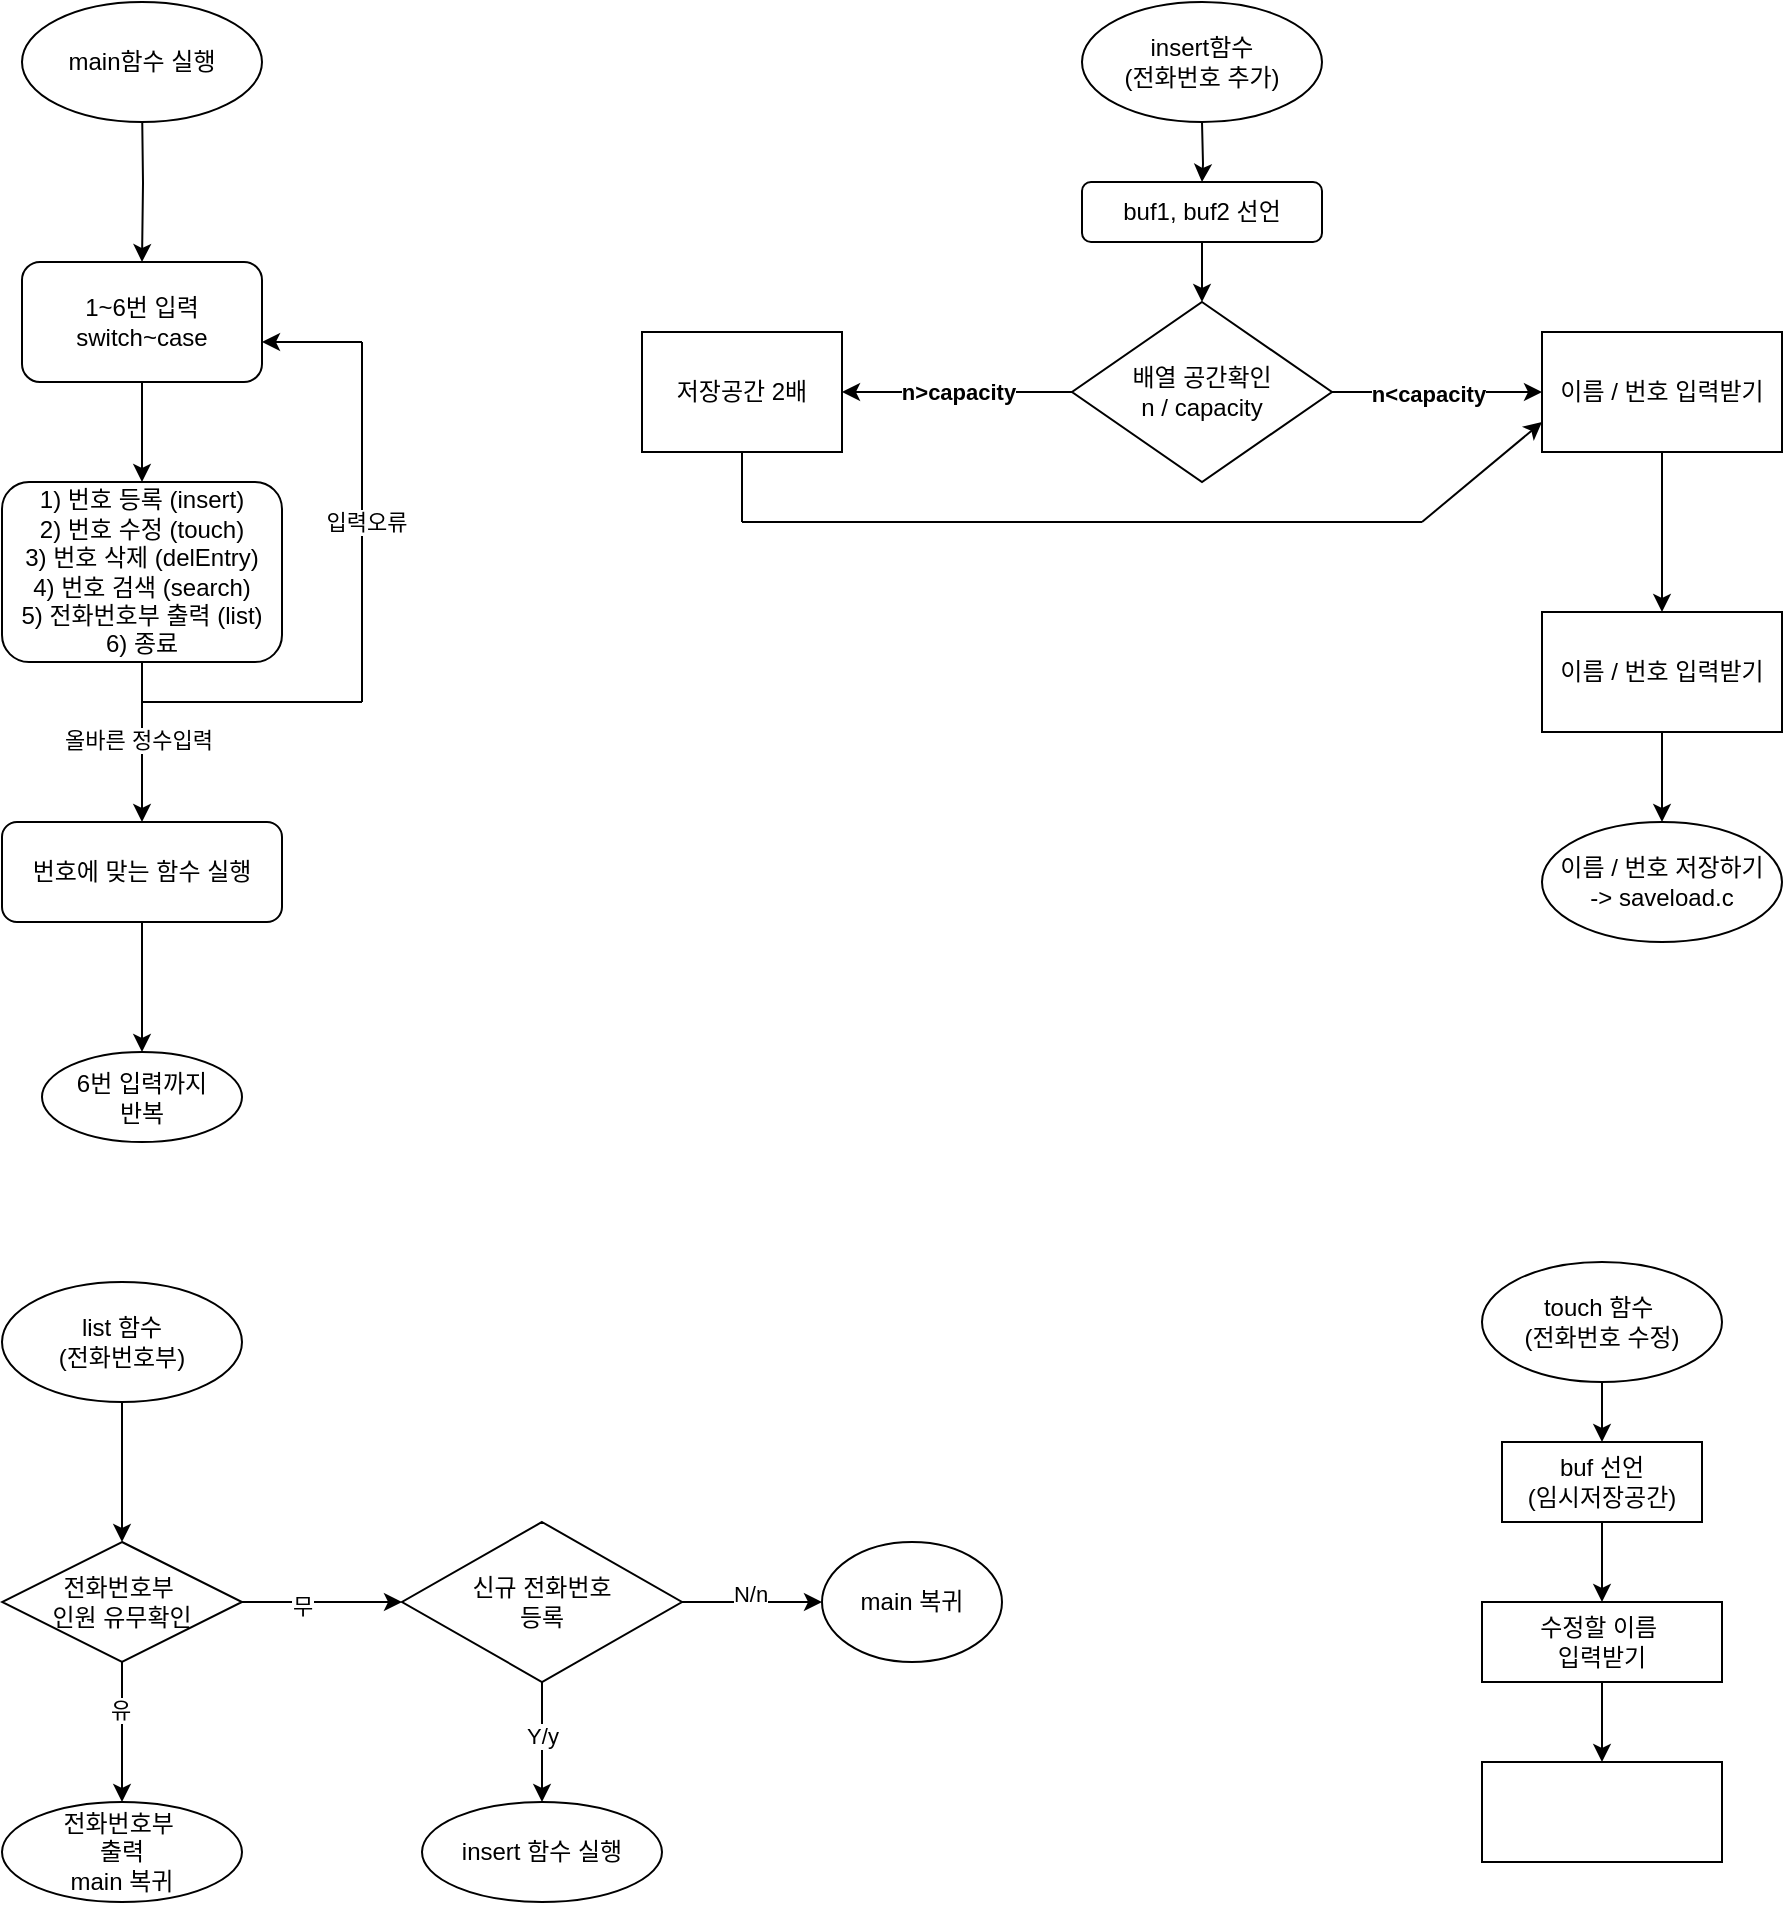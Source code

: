 <mxfile version="24.7.16">
  <diagram id="C5RBs43oDa-KdzZeNtuy" name="Page-1">
    <mxGraphModel dx="1050" dy="1772" grid="1" gridSize="10" guides="1" tooltips="1" connect="1" arrows="1" fold="1" page="1" pageScale="1" pageWidth="827" pageHeight="1169" math="0" shadow="0">
      <root>
        <mxCell id="WIyWlLk6GJQsqaUBKTNV-0" />
        <mxCell id="WIyWlLk6GJQsqaUBKTNV-1" parent="WIyWlLk6GJQsqaUBKTNV-0" />
        <mxCell id="W2ag3Siar-q9MoTJTR3j-28" value="" style="edgeStyle=orthogonalEdgeStyle;rounded=0;orthogonalLoop=1;jettySize=auto;html=1;" edge="1" parent="WIyWlLk6GJQsqaUBKTNV-1" target="W2ag3Siar-q9MoTJTR3j-27">
          <mxGeometry relative="1" as="geometry">
            <mxPoint x="100" y="-1100" as="sourcePoint" />
          </mxGeometry>
        </mxCell>
        <mxCell id="W2ag3Siar-q9MoTJTR3j-31" value="" style="edgeStyle=orthogonalEdgeStyle;rounded=0;orthogonalLoop=1;jettySize=auto;html=1;" edge="1" parent="WIyWlLk6GJQsqaUBKTNV-1" source="W2ag3Siar-q9MoTJTR3j-27">
          <mxGeometry relative="1" as="geometry">
            <mxPoint x="100" y="-910" as="targetPoint" />
          </mxGeometry>
        </mxCell>
        <mxCell id="W2ag3Siar-q9MoTJTR3j-27" value="1~6번 입력&lt;div&gt;switch~case&lt;/div&gt;" style="rounded=1;whiteSpace=wrap;html=1;" vertex="1" parent="WIyWlLk6GJQsqaUBKTNV-1">
          <mxGeometry x="40" y="-1020" width="120" height="60" as="geometry" />
        </mxCell>
        <mxCell id="W2ag3Siar-q9MoTJTR3j-37" value="" style="edgeStyle=orthogonalEdgeStyle;rounded=0;orthogonalLoop=1;jettySize=auto;html=1;" edge="1" parent="WIyWlLk6GJQsqaUBKTNV-1" source="W2ag3Siar-q9MoTJTR3j-32" target="W2ag3Siar-q9MoTJTR3j-36">
          <mxGeometry relative="1" as="geometry" />
        </mxCell>
        <mxCell id="W2ag3Siar-q9MoTJTR3j-38" value="올바른 정수입력" style="edgeLabel;html=1;align=center;verticalAlign=middle;resizable=0;points=[];" vertex="1" connectable="0" parent="W2ag3Siar-q9MoTJTR3j-37">
          <mxGeometry x="-0.03" y="-2" relative="1" as="geometry">
            <mxPoint as="offset" />
          </mxGeometry>
        </mxCell>
        <mxCell id="W2ag3Siar-q9MoTJTR3j-32" value="1) 번호 등록 (insert)&lt;div&gt;2) 번호 수정 (touch)&lt;/div&gt;&lt;div&gt;3) 번호 삭제 (delEntry)&lt;/div&gt;&lt;div&gt;4) 번호 검색 (search)&lt;/div&gt;&lt;div&gt;5) 전화번호부 출력 (list)&lt;/div&gt;&lt;div&gt;6) 종료&lt;/div&gt;" style="rounded=1;whiteSpace=wrap;html=1;" vertex="1" parent="WIyWlLk6GJQsqaUBKTNV-1">
          <mxGeometry x="30" y="-910" width="140" height="90" as="geometry" />
        </mxCell>
        <mxCell id="W2ag3Siar-q9MoTJTR3j-72" value="" style="edgeStyle=orthogonalEdgeStyle;rounded=0;orthogonalLoop=1;jettySize=auto;html=1;" edge="1" parent="WIyWlLk6GJQsqaUBKTNV-1" source="W2ag3Siar-q9MoTJTR3j-36" target="W2ag3Siar-q9MoTJTR3j-71">
          <mxGeometry relative="1" as="geometry" />
        </mxCell>
        <mxCell id="W2ag3Siar-q9MoTJTR3j-36" value="번호에 맞는 함수 실행" style="rounded=1;whiteSpace=wrap;html=1;" vertex="1" parent="WIyWlLk6GJQsqaUBKTNV-1">
          <mxGeometry x="30" y="-740" width="140" height="50" as="geometry" />
        </mxCell>
        <mxCell id="W2ag3Siar-q9MoTJTR3j-41" value="" style="endArrow=none;html=1;rounded=0;" edge="1" parent="WIyWlLk6GJQsqaUBKTNV-1">
          <mxGeometry width="50" height="50" relative="1" as="geometry">
            <mxPoint x="210" y="-800" as="sourcePoint" />
            <mxPoint x="210" y="-980" as="targetPoint" />
          </mxGeometry>
        </mxCell>
        <mxCell id="W2ag3Siar-q9MoTJTR3j-44" value="입력오류" style="edgeLabel;html=1;align=center;verticalAlign=middle;resizable=0;points=[];" vertex="1" connectable="0" parent="W2ag3Siar-q9MoTJTR3j-41">
          <mxGeometry x="0.002" y="-2" relative="1" as="geometry">
            <mxPoint as="offset" />
          </mxGeometry>
        </mxCell>
        <mxCell id="W2ag3Siar-q9MoTJTR3j-42" value="" style="endArrow=classic;html=1;rounded=0;" edge="1" parent="WIyWlLk6GJQsqaUBKTNV-1">
          <mxGeometry width="50" height="50" relative="1" as="geometry">
            <mxPoint x="210" y="-980" as="sourcePoint" />
            <mxPoint x="160" y="-980" as="targetPoint" />
          </mxGeometry>
        </mxCell>
        <mxCell id="W2ag3Siar-q9MoTJTR3j-43" value="" style="endArrow=none;html=1;rounded=0;" edge="1" parent="WIyWlLk6GJQsqaUBKTNV-1">
          <mxGeometry width="50" height="50" relative="1" as="geometry">
            <mxPoint x="100" y="-800" as="sourcePoint" />
            <mxPoint x="210" y="-800" as="targetPoint" />
          </mxGeometry>
        </mxCell>
        <mxCell id="W2ag3Siar-q9MoTJTR3j-47" value="" style="edgeStyle=orthogonalEdgeStyle;rounded=0;orthogonalLoop=1;jettySize=auto;html=1;" edge="1" parent="WIyWlLk6GJQsqaUBKTNV-1" target="W2ag3Siar-q9MoTJTR3j-46">
          <mxGeometry relative="1" as="geometry">
            <mxPoint x="630" y="-1090" as="sourcePoint" />
          </mxGeometry>
        </mxCell>
        <mxCell id="W2ag3Siar-q9MoTJTR3j-49" value="" style="edgeStyle=orthogonalEdgeStyle;rounded=0;orthogonalLoop=1;jettySize=auto;html=1;" edge="1" parent="WIyWlLk6GJQsqaUBKTNV-1" source="W2ag3Siar-q9MoTJTR3j-46">
          <mxGeometry relative="1" as="geometry">
            <mxPoint x="630" y="-1000" as="targetPoint" />
          </mxGeometry>
        </mxCell>
        <mxCell id="W2ag3Siar-q9MoTJTR3j-46" value="&lt;div&gt;&lt;span style=&quot;background-color: initial;&quot;&gt;buf1, buf2 선언&lt;/span&gt;&lt;br&gt;&lt;/div&gt;" style="whiteSpace=wrap;html=1;rounded=1;" vertex="1" parent="WIyWlLk6GJQsqaUBKTNV-1">
          <mxGeometry x="570" y="-1060" width="120" height="30" as="geometry" />
        </mxCell>
        <mxCell id="W2ag3Siar-q9MoTJTR3j-52" value="" style="edgeStyle=orthogonalEdgeStyle;rounded=0;orthogonalLoop=1;jettySize=auto;html=1;" edge="1" parent="WIyWlLk6GJQsqaUBKTNV-1" source="W2ag3Siar-q9MoTJTR3j-50" target="W2ag3Siar-q9MoTJTR3j-51">
          <mxGeometry relative="1" as="geometry">
            <Array as="points">
              <mxPoint x="750" y="-955" />
              <mxPoint x="750" y="-955" />
            </Array>
          </mxGeometry>
        </mxCell>
        <mxCell id="W2ag3Siar-q9MoTJTR3j-57" value="&lt;b&gt;n&amp;lt;capacity&lt;/b&gt;" style="edgeLabel;html=1;align=center;verticalAlign=middle;resizable=0;points=[];" vertex="1" connectable="0" parent="W2ag3Siar-q9MoTJTR3j-52">
          <mxGeometry x="-0.095" y="-1" relative="1" as="geometry">
            <mxPoint as="offset" />
          </mxGeometry>
        </mxCell>
        <mxCell id="W2ag3Siar-q9MoTJTR3j-55" value="" style="edgeStyle=orthogonalEdgeStyle;rounded=0;orthogonalLoop=1;jettySize=auto;html=1;" edge="1" parent="WIyWlLk6GJQsqaUBKTNV-1" source="W2ag3Siar-q9MoTJTR3j-50">
          <mxGeometry relative="1" as="geometry">
            <mxPoint x="450" y="-955" as="targetPoint" />
          </mxGeometry>
        </mxCell>
        <mxCell id="W2ag3Siar-q9MoTJTR3j-56" value="&lt;b&gt;n&amp;gt;capacity&lt;/b&gt;" style="edgeLabel;html=1;align=center;verticalAlign=middle;resizable=0;points=[];" vertex="1" connectable="0" parent="W2ag3Siar-q9MoTJTR3j-55">
          <mxGeometry x="0.003" y="-1" relative="1" as="geometry">
            <mxPoint as="offset" />
          </mxGeometry>
        </mxCell>
        <mxCell id="W2ag3Siar-q9MoTJTR3j-50" value="배열 공간확인&lt;div&gt;n / capacity&lt;/div&gt;" style="rhombus;whiteSpace=wrap;html=1;" vertex="1" parent="WIyWlLk6GJQsqaUBKTNV-1">
          <mxGeometry x="565" y="-1000" width="130" height="90" as="geometry" />
        </mxCell>
        <mxCell id="W2ag3Siar-q9MoTJTR3j-63" value="" style="edgeStyle=orthogonalEdgeStyle;rounded=0;orthogonalLoop=1;jettySize=auto;html=1;" edge="1" parent="WIyWlLk6GJQsqaUBKTNV-1" source="W2ag3Siar-q9MoTJTR3j-51" target="W2ag3Siar-q9MoTJTR3j-62">
          <mxGeometry relative="1" as="geometry" />
        </mxCell>
        <mxCell id="W2ag3Siar-q9MoTJTR3j-51" value="이름 / 번호 입력받기" style="whiteSpace=wrap;html=1;" vertex="1" parent="WIyWlLk6GJQsqaUBKTNV-1">
          <mxGeometry x="800" y="-985" width="120" height="60" as="geometry" />
        </mxCell>
        <mxCell id="W2ag3Siar-q9MoTJTR3j-54" value="저장공간 2배" style="whiteSpace=wrap;html=1;" vertex="1" parent="WIyWlLk6GJQsqaUBKTNV-1">
          <mxGeometry x="350" y="-985" width="100" height="60" as="geometry" />
        </mxCell>
        <mxCell id="W2ag3Siar-q9MoTJTR3j-58" value="" style="endArrow=none;html=1;rounded=0;" edge="1" parent="WIyWlLk6GJQsqaUBKTNV-1">
          <mxGeometry width="50" height="50" relative="1" as="geometry">
            <mxPoint x="400" y="-890" as="sourcePoint" />
            <mxPoint x="400" y="-925" as="targetPoint" />
          </mxGeometry>
        </mxCell>
        <mxCell id="W2ag3Siar-q9MoTJTR3j-60" value="" style="endArrow=none;html=1;rounded=0;" edge="1" parent="WIyWlLk6GJQsqaUBKTNV-1">
          <mxGeometry width="50" height="50" relative="1" as="geometry">
            <mxPoint x="400" y="-890" as="sourcePoint" />
            <mxPoint x="740" y="-890" as="targetPoint" />
          </mxGeometry>
        </mxCell>
        <mxCell id="W2ag3Siar-q9MoTJTR3j-61" value="" style="endArrow=classic;html=1;rounded=0;entryX=0;entryY=0.75;entryDx=0;entryDy=0;" edge="1" parent="WIyWlLk6GJQsqaUBKTNV-1" target="W2ag3Siar-q9MoTJTR3j-51">
          <mxGeometry width="50" height="50" relative="1" as="geometry">
            <mxPoint x="740" y="-890" as="sourcePoint" />
            <mxPoint x="740" y="-950" as="targetPoint" />
          </mxGeometry>
        </mxCell>
        <mxCell id="W2ag3Siar-q9MoTJTR3j-66" value="" style="edgeStyle=orthogonalEdgeStyle;rounded=0;orthogonalLoop=1;jettySize=auto;html=1;" edge="1" parent="WIyWlLk6GJQsqaUBKTNV-1" source="W2ag3Siar-q9MoTJTR3j-62">
          <mxGeometry relative="1" as="geometry">
            <mxPoint x="860" y="-740" as="targetPoint" />
          </mxGeometry>
        </mxCell>
        <mxCell id="W2ag3Siar-q9MoTJTR3j-62" value="이름 / 번호 입력받기" style="whiteSpace=wrap;html=1;" vertex="1" parent="WIyWlLk6GJQsqaUBKTNV-1">
          <mxGeometry x="800" y="-845" width="120" height="60" as="geometry" />
        </mxCell>
        <mxCell id="W2ag3Siar-q9MoTJTR3j-64" value="insert함수&lt;div&gt;(전화번호 추가)&lt;/div&gt;" style="ellipse;whiteSpace=wrap;html=1;" vertex="1" parent="WIyWlLk6GJQsqaUBKTNV-1">
          <mxGeometry x="570" y="-1150" width="120" height="60" as="geometry" />
        </mxCell>
        <mxCell id="W2ag3Siar-q9MoTJTR3j-69" value="이름 / 번호 저장하기&lt;div&gt;-&amp;gt; saveload.c&lt;/div&gt;" style="ellipse;whiteSpace=wrap;html=1;" vertex="1" parent="WIyWlLk6GJQsqaUBKTNV-1">
          <mxGeometry x="800" y="-740" width="120" height="60" as="geometry" />
        </mxCell>
        <mxCell id="W2ag3Siar-q9MoTJTR3j-70" value="main함수 실행" style="ellipse;whiteSpace=wrap;html=1;" vertex="1" parent="WIyWlLk6GJQsqaUBKTNV-1">
          <mxGeometry x="40" y="-1150" width="120" height="60" as="geometry" />
        </mxCell>
        <mxCell id="W2ag3Siar-q9MoTJTR3j-71" value="6번 입력까지&lt;div&gt;반복&lt;/div&gt;" style="ellipse;whiteSpace=wrap;html=1;rounded=1;" vertex="1" parent="WIyWlLk6GJQsqaUBKTNV-1">
          <mxGeometry x="50" y="-625" width="100" height="45" as="geometry" />
        </mxCell>
        <mxCell id="W2ag3Siar-q9MoTJTR3j-77" value="" style="edgeStyle=orthogonalEdgeStyle;rounded=0;orthogonalLoop=1;jettySize=auto;html=1;" edge="1" parent="WIyWlLk6GJQsqaUBKTNV-1" source="W2ag3Siar-q9MoTJTR3j-73" target="W2ag3Siar-q9MoTJTR3j-76">
          <mxGeometry relative="1" as="geometry" />
        </mxCell>
        <mxCell id="W2ag3Siar-q9MoTJTR3j-73" value="list 함수&lt;div&gt;(전화번호부)&lt;/div&gt;" style="ellipse;whiteSpace=wrap;html=1;" vertex="1" parent="WIyWlLk6GJQsqaUBKTNV-1">
          <mxGeometry x="30" y="-510" width="120" height="60" as="geometry" />
        </mxCell>
        <mxCell id="W2ag3Siar-q9MoTJTR3j-83" value="" style="edgeStyle=orthogonalEdgeStyle;rounded=0;orthogonalLoop=1;jettySize=auto;html=1;" edge="1" parent="WIyWlLk6GJQsqaUBKTNV-1" source="W2ag3Siar-q9MoTJTR3j-76">
          <mxGeometry relative="1" as="geometry">
            <mxPoint x="230" y="-350" as="targetPoint" />
            <Array as="points">
              <mxPoint x="180" y="-350" />
              <mxPoint x="180" y="-350" />
            </Array>
          </mxGeometry>
        </mxCell>
        <mxCell id="W2ag3Siar-q9MoTJTR3j-85" value="무" style="edgeLabel;html=1;align=center;verticalAlign=middle;resizable=0;points=[];" vertex="1" connectable="0" parent="W2ag3Siar-q9MoTJTR3j-83">
          <mxGeometry x="-0.265" y="-2" relative="1" as="geometry">
            <mxPoint as="offset" />
          </mxGeometry>
        </mxCell>
        <mxCell id="W2ag3Siar-q9MoTJTR3j-89" value="" style="edgeStyle=orthogonalEdgeStyle;rounded=0;orthogonalLoop=1;jettySize=auto;html=1;" edge="1" parent="WIyWlLk6GJQsqaUBKTNV-1" source="W2ag3Siar-q9MoTJTR3j-76" target="W2ag3Siar-q9MoTJTR3j-88">
          <mxGeometry relative="1" as="geometry" />
        </mxCell>
        <mxCell id="W2ag3Siar-q9MoTJTR3j-90" value="유" style="edgeLabel;html=1;align=center;verticalAlign=middle;resizable=0;points=[];" vertex="1" connectable="0" parent="W2ag3Siar-q9MoTJTR3j-89">
          <mxGeometry x="-0.326" y="-1" relative="1" as="geometry">
            <mxPoint as="offset" />
          </mxGeometry>
        </mxCell>
        <mxCell id="W2ag3Siar-q9MoTJTR3j-76" value="전화번호부&amp;nbsp;&lt;div&gt;인원 유무확인&lt;/div&gt;" style="rhombus;whiteSpace=wrap;html=1;" vertex="1" parent="WIyWlLk6GJQsqaUBKTNV-1">
          <mxGeometry x="30" y="-380" width="120" height="60" as="geometry" />
        </mxCell>
        <mxCell id="W2ag3Siar-q9MoTJTR3j-88" value="전화번호부&amp;nbsp;&lt;div&gt;출력&lt;/div&gt;&lt;div&gt;main 복귀&lt;/div&gt;" style="ellipse;whiteSpace=wrap;html=1;" vertex="1" parent="WIyWlLk6GJQsqaUBKTNV-1">
          <mxGeometry x="30" y="-250" width="120" height="50" as="geometry" />
        </mxCell>
        <mxCell id="W2ag3Siar-q9MoTJTR3j-94" value="" style="edgeStyle=orthogonalEdgeStyle;rounded=0;orthogonalLoop=1;jettySize=auto;html=1;" edge="1" parent="WIyWlLk6GJQsqaUBKTNV-1" source="W2ag3Siar-q9MoTJTR3j-92">
          <mxGeometry relative="1" as="geometry">
            <mxPoint x="440" y="-350" as="targetPoint" />
          </mxGeometry>
        </mxCell>
        <mxCell id="W2ag3Siar-q9MoTJTR3j-98" value="N/n" style="edgeLabel;html=1;align=center;verticalAlign=middle;resizable=0;points=[];" vertex="1" connectable="0" parent="W2ag3Siar-q9MoTJTR3j-94">
          <mxGeometry x="-0.029" y="4" relative="1" as="geometry">
            <mxPoint as="offset" />
          </mxGeometry>
        </mxCell>
        <mxCell id="W2ag3Siar-q9MoTJTR3j-96" value="" style="edgeStyle=orthogonalEdgeStyle;rounded=0;orthogonalLoop=1;jettySize=auto;html=1;" edge="1" parent="WIyWlLk6GJQsqaUBKTNV-1" source="W2ag3Siar-q9MoTJTR3j-92">
          <mxGeometry relative="1" as="geometry">
            <mxPoint x="300" y="-250" as="targetPoint" />
          </mxGeometry>
        </mxCell>
        <mxCell id="W2ag3Siar-q9MoTJTR3j-97" value="Y/y" style="edgeLabel;html=1;align=center;verticalAlign=middle;resizable=0;points=[];" vertex="1" connectable="0" parent="W2ag3Siar-q9MoTJTR3j-96">
          <mxGeometry x="-0.114" relative="1" as="geometry">
            <mxPoint as="offset" />
          </mxGeometry>
        </mxCell>
        <mxCell id="W2ag3Siar-q9MoTJTR3j-92" value="신규 전화번호&lt;div&gt;등록&lt;/div&gt;" style="rhombus;whiteSpace=wrap;html=1;" vertex="1" parent="WIyWlLk6GJQsqaUBKTNV-1">
          <mxGeometry x="230" y="-390" width="140" height="80" as="geometry" />
        </mxCell>
        <mxCell id="W2ag3Siar-q9MoTJTR3j-93" value="main 복귀" style="ellipse;whiteSpace=wrap;html=1;" vertex="1" parent="WIyWlLk6GJQsqaUBKTNV-1">
          <mxGeometry x="440" y="-380" width="90" height="60" as="geometry" />
        </mxCell>
        <mxCell id="W2ag3Siar-q9MoTJTR3j-95" value="insert 함수 실행" style="ellipse;whiteSpace=wrap;html=1;" vertex="1" parent="WIyWlLk6GJQsqaUBKTNV-1">
          <mxGeometry x="240" y="-250" width="120" height="50" as="geometry" />
        </mxCell>
        <mxCell id="W2ag3Siar-q9MoTJTR3j-101" value="" style="edgeStyle=orthogonalEdgeStyle;rounded=0;orthogonalLoop=1;jettySize=auto;html=1;" edge="1" parent="WIyWlLk6GJQsqaUBKTNV-1" source="W2ag3Siar-q9MoTJTR3j-99" target="W2ag3Siar-q9MoTJTR3j-100">
          <mxGeometry relative="1" as="geometry" />
        </mxCell>
        <mxCell id="W2ag3Siar-q9MoTJTR3j-99" value="touch 함수&amp;nbsp;&lt;div&gt;(전화번호 수정)&lt;/div&gt;" style="ellipse;whiteSpace=wrap;html=1;" vertex="1" parent="WIyWlLk6GJQsqaUBKTNV-1">
          <mxGeometry x="770" y="-520" width="120" height="60" as="geometry" />
        </mxCell>
        <mxCell id="W2ag3Siar-q9MoTJTR3j-104" value="" style="edgeStyle=orthogonalEdgeStyle;rounded=0;orthogonalLoop=1;jettySize=auto;html=1;" edge="1" parent="WIyWlLk6GJQsqaUBKTNV-1" source="W2ag3Siar-q9MoTJTR3j-100" target="W2ag3Siar-q9MoTJTR3j-102">
          <mxGeometry relative="1" as="geometry" />
        </mxCell>
        <mxCell id="W2ag3Siar-q9MoTJTR3j-100" value="buf 선언&lt;div&gt;(임시저장공간)&lt;/div&gt;" style="whiteSpace=wrap;html=1;" vertex="1" parent="WIyWlLk6GJQsqaUBKTNV-1">
          <mxGeometry x="780" y="-430" width="100" height="40" as="geometry" />
        </mxCell>
        <mxCell id="W2ag3Siar-q9MoTJTR3j-106" value="" style="edgeStyle=orthogonalEdgeStyle;rounded=0;orthogonalLoop=1;jettySize=auto;html=1;" edge="1" parent="WIyWlLk6GJQsqaUBKTNV-1" source="W2ag3Siar-q9MoTJTR3j-102" target="W2ag3Siar-q9MoTJTR3j-105">
          <mxGeometry relative="1" as="geometry" />
        </mxCell>
        <mxCell id="W2ag3Siar-q9MoTJTR3j-102" value="수정할 이름&amp;nbsp;&lt;div&gt;입력받기&lt;/div&gt;" style="whiteSpace=wrap;html=1;" vertex="1" parent="WIyWlLk6GJQsqaUBKTNV-1">
          <mxGeometry x="770" y="-350" width="120" height="40" as="geometry" />
        </mxCell>
        <mxCell id="W2ag3Siar-q9MoTJTR3j-105" value="" style="whiteSpace=wrap;html=1;" vertex="1" parent="WIyWlLk6GJQsqaUBKTNV-1">
          <mxGeometry x="770" y="-270" width="120" height="50" as="geometry" />
        </mxCell>
      </root>
    </mxGraphModel>
  </diagram>
</mxfile>
